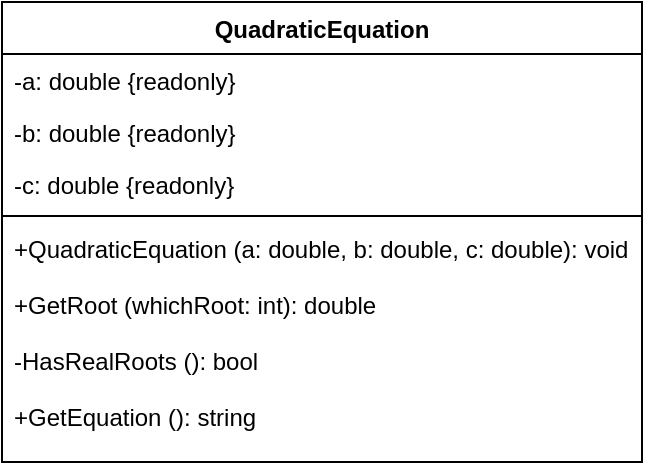 <mxfile version="15.8.4" type="device"><diagram name="Page-1" id="e7e014a7-5840-1c2e-5031-d8a46d1fe8dd"><mxGraphModel dx="376" dy="471" grid="1" gridSize="10" guides="1" tooltips="1" connect="1" arrows="1" fold="1" page="1" pageScale="1" pageWidth="1169" pageHeight="826" background="none" math="0" shadow="0"><root><mxCell id="0"/><mxCell id="1" parent="0"/><mxCell id="KYvkbQS6yA0r9uhCG1AH-47" value="QuadraticEquation" style="swimlane;fontStyle=1;align=center;verticalAlign=top;childLayout=stackLayout;horizontal=1;startSize=26;horizontalStack=0;resizeParent=1;resizeParentMax=0;resizeLast=0;collapsible=1;marginBottom=0;" vertex="1" parent="1"><mxGeometry x="340" y="200" width="320" height="230" as="geometry"><mxRectangle x="340" y="200" width="100" height="26" as="alternateBounds"/></mxGeometry></mxCell><mxCell id="KYvkbQS6yA0r9uhCG1AH-48" value="-a: double {readonly}" style="text;strokeColor=none;fillColor=none;align=left;verticalAlign=top;spacingLeft=4;spacingRight=4;overflow=hidden;rotatable=0;points=[[0,0.5],[1,0.5]];portConstraint=eastwest;" vertex="1" parent="KYvkbQS6yA0r9uhCG1AH-47"><mxGeometry y="26" width="320" height="26" as="geometry"/></mxCell><mxCell id="KYvkbQS6yA0r9uhCG1AH-51" value="-b: double {readonly}" style="text;strokeColor=none;fillColor=none;align=left;verticalAlign=top;spacingLeft=4;spacingRight=4;overflow=hidden;rotatable=0;points=[[0,0.5],[1,0.5]];portConstraint=eastwest;" vertex="1" parent="KYvkbQS6yA0r9uhCG1AH-47"><mxGeometry y="52" width="320" height="26" as="geometry"/></mxCell><mxCell id="KYvkbQS6yA0r9uhCG1AH-52" value="-c: double {readonly}" style="text;strokeColor=none;fillColor=none;align=left;verticalAlign=top;spacingLeft=4;spacingRight=4;overflow=hidden;rotatable=0;points=[[0,0.5],[1,0.5]];portConstraint=eastwest;" vertex="1" parent="KYvkbQS6yA0r9uhCG1AH-47"><mxGeometry y="78" width="320" height="26" as="geometry"/></mxCell><mxCell id="KYvkbQS6yA0r9uhCG1AH-49" value="" style="line;strokeWidth=1;fillColor=none;align=left;verticalAlign=middle;spacingTop=-1;spacingLeft=3;spacingRight=3;rotatable=0;labelPosition=right;points=[];portConstraint=eastwest;" vertex="1" parent="KYvkbQS6yA0r9uhCG1AH-47"><mxGeometry y="104" width="320" height="6" as="geometry"/></mxCell><mxCell id="KYvkbQS6yA0r9uhCG1AH-50" value="+QuadraticEquation (a: double, b: double, c: double): void&#10;&#10;+GetRoot (whichRoot: int): double&#10;&#10;-HasRealRoots (): bool&#10;&#10;+GetEquation (): string" style="text;strokeColor=none;fillColor=none;align=left;verticalAlign=top;spacingLeft=4;spacingRight=4;overflow=hidden;rotatable=0;points=[[0,0.5],[1,0.5]];portConstraint=eastwest;" vertex="1" parent="KYvkbQS6yA0r9uhCG1AH-47"><mxGeometry y="110" width="320" height="120" as="geometry"/></mxCell></root></mxGraphModel></diagram></mxfile>